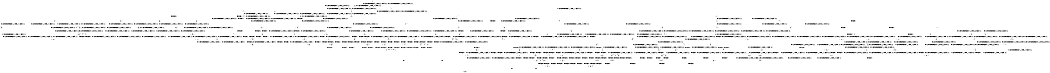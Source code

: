 digraph BCG {
size = "7, 10.5";
center = TRUE;
node [shape = circle];
0 [peripheries = 2];
0 -> 1 [label = "EX !0 !ATOMIC_EXCH_BRANCH (1, +1, TRUE, +0, 3, TRUE) !:0:1:2:"];
0 -> 2 [label = "EX !1 !ATOMIC_EXCH_BRANCH (1, +1, TRUE, +1, 1, FALSE) !:0:1:2:"];
0 -> 3 [label = "EX !2 !ATOMIC_EXCH_BRANCH (1, +0, TRUE, +0, 1, TRUE) !:0:1:2:"];
0 -> 4 [label = "EX !0 !ATOMIC_EXCH_BRANCH (1, +1, TRUE, +0, 3, TRUE) !:0:1:2:"];
1 -> 5 [label = "EX !2 !ATOMIC_EXCH_BRANCH (1, +0, TRUE, +0, 1, FALSE) !:0:1:2:"];
2 -> 6 [label = "EX !0 !ATOMIC_EXCH_BRANCH (1, +1, TRUE, +0, 3, FALSE) !:0:1:2:"];
2 -> 7 [label = "TERMINATE !1"];
2 -> 8 [label = "EX !2 !ATOMIC_EXCH_BRANCH (1, +0, TRUE, +0, 1, FALSE) !:0:1:2:"];
2 -> 9 [label = "EX !0 !ATOMIC_EXCH_BRANCH (1, +1, TRUE, +0, 3, FALSE) !:0:1:2:"];
3 -> 10 [label = "EX !0 !ATOMIC_EXCH_BRANCH (1, +1, TRUE, +0, 3, TRUE) !:0:1:2:"];
3 -> 11 [label = "EX !1 !ATOMIC_EXCH_BRANCH (1, +1, TRUE, +1, 1, FALSE) !:0:1:2:"];
3 -> 12 [label = "EX !0 !ATOMIC_EXCH_BRANCH (1, +1, TRUE, +0, 3, TRUE) !:0:1:2:"];
3 -> 3 [label = "EX !2 !ATOMIC_EXCH_BRANCH (1, +0, TRUE, +0, 1, TRUE) !:0:1:2:"];
4 -> 5 [label = "EX !2 !ATOMIC_EXCH_BRANCH (1, +0, TRUE, +0, 1, FALSE) !:0:1:2:"];
4 -> 13 [label = "TERMINATE !0"];
4 -> 14 [label = "EX !1 !ATOMIC_EXCH_BRANCH (1, +1, TRUE, +1, 1, TRUE) !:0:1:2:"];
4 -> 15 [label = "EX !2 !ATOMIC_EXCH_BRANCH (1, +0, TRUE, +0, 1, FALSE) !:0:1:2:"];
5 -> 16 [label = "EX !1 !ATOMIC_EXCH_BRANCH (1, +1, TRUE, +1, 1, FALSE) !:0:1:2:"];
6 -> 17 [label = "EX !0 !ATOMIC_EXCH_BRANCH (1, +0, TRUE, +1, 1, TRUE) !:0:1:2:"];
7 -> 18 [label = "EX !0 !ATOMIC_EXCH_BRANCH (1, +1, TRUE, +0, 3, FALSE) !:0:2:"];
7 -> 19 [label = "EX !2 !ATOMIC_EXCH_BRANCH (1, +0, TRUE, +0, 1, FALSE) !:0:2:"];
7 -> 20 [label = "EX !0 !ATOMIC_EXCH_BRANCH (1, +1, TRUE, +0, 3, FALSE) !:0:2:"];
8 -> 16 [label = "EX !0 !ATOMIC_EXCH_BRANCH (1, +1, TRUE, +0, 3, TRUE) !:0:1:2:"];
8 -> 21 [label = "TERMINATE !1"];
8 -> 22 [label = "TERMINATE !2"];
8 -> 23 [label = "EX !0 !ATOMIC_EXCH_BRANCH (1, +1, TRUE, +0, 3, TRUE) !:0:1:2:"];
9 -> 17 [label = "EX !0 !ATOMIC_EXCH_BRANCH (1, +0, TRUE, +1, 1, TRUE) !:0:1:2:"];
9 -> 24 [label = "TERMINATE !1"];
9 -> 25 [label = "EX !2 !ATOMIC_EXCH_BRANCH (1, +0, TRUE, +0, 1, FALSE) !:0:1:2:"];
9 -> 26 [label = "EX !0 !ATOMIC_EXCH_BRANCH (1, +0, TRUE, +1, 1, TRUE) !:0:1:2:"];
10 -> 5 [label = "EX !2 !ATOMIC_EXCH_BRANCH (1, +0, TRUE, +0, 1, FALSE) !:0:1:2:"];
11 -> 27 [label = "EX !2 !ATOMIC_EXCH_BRANCH (1, +0, TRUE, +0, 1, FALSE) !:0:1:2:"];
11 -> 28 [label = "TERMINATE !1"];
11 -> 29 [label = "EX !0 !ATOMIC_EXCH_BRANCH (1, +1, TRUE, +0, 3, FALSE) !:0:1:2:"];
11 -> 8 [label = "EX !2 !ATOMIC_EXCH_BRANCH (1, +0, TRUE, +0, 1, FALSE) !:0:1:2:"];
12 -> 5 [label = "EX !2 !ATOMIC_EXCH_BRANCH (1, +0, TRUE, +0, 1, FALSE) !:0:1:2:"];
12 -> 30 [label = "TERMINATE !0"];
12 -> 31 [label = "EX !1 !ATOMIC_EXCH_BRANCH (1, +1, TRUE, +1, 1, TRUE) !:0:1:2:"];
12 -> 15 [label = "EX !2 !ATOMIC_EXCH_BRANCH (1, +0, TRUE, +0, 1, FALSE) !:0:1:2:"];
13 -> 32 [label = "EX !2 !ATOMIC_EXCH_BRANCH (1, +0, TRUE, +0, 1, FALSE) !:1:2:"];
13 -> 33 [label = "EX !1 !ATOMIC_EXCH_BRANCH (1, +1, TRUE, +1, 1, TRUE) !:1:2:"];
13 -> 34 [label = "EX !2 !ATOMIC_EXCH_BRANCH (1, +0, TRUE, +0, 1, FALSE) !:1:2:"];
14 -> 35 [label = "EX !2 !ATOMIC_EXCH_BRANCH (1, +0, TRUE, +0, 1, FALSE) !:0:1:2:"];
14 -> 36 [label = "TERMINATE !0"];
14 -> 37 [label = "EX !2 !ATOMIC_EXCH_BRANCH (1, +0, TRUE, +0, 1, FALSE) !:0:1:2:"];
14 -> 14 [label = "EX !1 !ATOMIC_EXCH_BRANCH (1, +1, TRUE, +1, 1, TRUE) !:0:1:2:"];
15 -> 16 [label = "EX !1 !ATOMIC_EXCH_BRANCH (1, +1, TRUE, +1, 1, FALSE) !:0:1:2:"];
15 -> 38 [label = "TERMINATE !2"];
15 -> 39 [label = "TERMINATE !0"];
15 -> 23 [label = "EX !1 !ATOMIC_EXCH_BRANCH (1, +1, TRUE, +1, 1, FALSE) !:0:1:2:"];
16 -> 40 [label = "TERMINATE !0"];
17 -> 41 [label = "EX !0 !ATOMIC_EXCH_BRANCH (1, +1, TRUE, +0, 3, TRUE) !:0:1:2:"];
18 -> 42 [label = "EX !0 !ATOMIC_EXCH_BRANCH (1, +0, TRUE, +1, 1, TRUE) !:0:2:"];
19 -> 43 [label = "EX !0 !ATOMIC_EXCH_BRANCH (1, +1, TRUE, +0, 3, TRUE) !:0:2:"];
19 -> 44 [label = "TERMINATE !2"];
19 -> 45 [label = "EX !0 !ATOMIC_EXCH_BRANCH (1, +1, TRUE, +0, 3, TRUE) !:0:2:"];
20 -> 42 [label = "EX !0 !ATOMIC_EXCH_BRANCH (1, +0, TRUE, +1, 1, TRUE) !:0:2:"];
20 -> 46 [label = "EX !2 !ATOMIC_EXCH_BRANCH (1, +0, TRUE, +0, 1, FALSE) !:0:2:"];
20 -> 47 [label = "EX !0 !ATOMIC_EXCH_BRANCH (1, +0, TRUE, +1, 1, TRUE) !:0:2:"];
21 -> 43 [label = "EX !0 !ATOMIC_EXCH_BRANCH (1, +1, TRUE, +0, 3, TRUE) !:0:2:"];
21 -> 44 [label = "TERMINATE !2"];
21 -> 45 [label = "EX !0 !ATOMIC_EXCH_BRANCH (1, +1, TRUE, +0, 3, TRUE) !:0:2:"];
22 -> 48 [label = "EX !0 !ATOMIC_EXCH_BRANCH (1, +1, TRUE, +0, 3, TRUE) !:0:1:"];
22 -> 44 [label = "TERMINATE !1"];
22 -> 49 [label = "EX !0 !ATOMIC_EXCH_BRANCH (1, +1, TRUE, +0, 3, TRUE) !:0:1:"];
23 -> 40 [label = "TERMINATE !0"];
23 -> 50 [label = "TERMINATE !1"];
23 -> 51 [label = "TERMINATE !2"];
23 -> 52 [label = "TERMINATE !0"];
24 -> 42 [label = "EX !0 !ATOMIC_EXCH_BRANCH (1, +0, TRUE, +1, 1, TRUE) !:0:2:"];
24 -> 46 [label = "EX !2 !ATOMIC_EXCH_BRANCH (1, +0, TRUE, +0, 1, FALSE) !:0:2:"];
24 -> 47 [label = "EX !0 !ATOMIC_EXCH_BRANCH (1, +0, TRUE, +1, 1, TRUE) !:0:2:"];
25 -> 53 [label = "EX !0 !ATOMIC_EXCH_BRANCH (1, +0, TRUE, +1, 1, FALSE) !:0:1:2:"];
25 -> 54 [label = "TERMINATE !1"];
25 -> 55 [label = "TERMINATE !2"];
25 -> 56 [label = "EX !0 !ATOMIC_EXCH_BRANCH (1, +0, TRUE, +1, 1, FALSE) !:0:1:2:"];
26 -> 41 [label = "EX !0 !ATOMIC_EXCH_BRANCH (1, +1, TRUE, +0, 3, TRUE) !:0:1:2:"];
26 -> 57 [label = "TERMINATE !1"];
26 -> 58 [label = "EX !2 !ATOMIC_EXCH_BRANCH (1, +0, TRUE, +0, 1, TRUE) !:0:1:2:"];
26 -> 59 [label = "EX !0 !ATOMIC_EXCH_BRANCH (1, +1, TRUE, +0, 3, TRUE) !:0:1:2:"];
27 -> 16 [label = "EX !0 !ATOMIC_EXCH_BRANCH (1, +1, TRUE, +0, 3, TRUE) !:0:1:2:"];
28 -> 60 [label = "EX !2 !ATOMIC_EXCH_BRANCH (1, +0, TRUE, +0, 1, FALSE) !:0:2:"];
28 -> 61 [label = "EX !0 !ATOMIC_EXCH_BRANCH (1, +1, TRUE, +0, 3, FALSE) !:0:2:"];
28 -> 19 [label = "EX !2 !ATOMIC_EXCH_BRANCH (1, +0, TRUE, +0, 1, FALSE) !:0:2:"];
29 -> 62 [label = "EX !0 !ATOMIC_EXCH_BRANCH (1, +0, TRUE, +1, 1, TRUE) !:0:1:2:"];
29 -> 63 [label = "TERMINATE !1"];
29 -> 25 [label = "EX !2 !ATOMIC_EXCH_BRANCH (1, +0, TRUE, +0, 1, FALSE) !:0:1:2:"];
29 -> 64 [label = "EX !0 !ATOMIC_EXCH_BRANCH (1, +0, TRUE, +1, 1, TRUE) !:0:1:2:"];
30 -> 32 [label = "EX !2 !ATOMIC_EXCH_BRANCH (1, +0, TRUE, +0, 1, FALSE) !:1:2:"];
30 -> 65 [label = "EX !1 !ATOMIC_EXCH_BRANCH (1, +1, TRUE, +1, 1, TRUE) !:1:2:"];
30 -> 34 [label = "EX !2 !ATOMIC_EXCH_BRANCH (1, +0, TRUE, +0, 1, FALSE) !:1:2:"];
31 -> 35 [label = "EX !2 !ATOMIC_EXCH_BRANCH (1, +0, TRUE, +0, 1, FALSE) !:0:1:2:"];
31 -> 66 [label = "TERMINATE !0"];
31 -> 37 [label = "EX !2 !ATOMIC_EXCH_BRANCH (1, +0, TRUE, +0, 1, FALSE) !:0:1:2:"];
31 -> 31 [label = "EX !1 !ATOMIC_EXCH_BRANCH (1, +1, TRUE, +1, 1, TRUE) !:0:1:2:"];
32 -> 67 [label = "EX !1 !ATOMIC_EXCH_BRANCH (1, +1, TRUE, +1, 1, FALSE) !:1:2:"];
33 -> 68 [label = "EX !2 !ATOMIC_EXCH_BRANCH (1, +0, TRUE, +0, 1, FALSE) !:1:2:"];
33 -> 69 [label = "EX !2 !ATOMIC_EXCH_BRANCH (1, +0, TRUE, +0, 1, FALSE) !:1:2:"];
33 -> 33 [label = "EX !1 !ATOMIC_EXCH_BRANCH (1, +1, TRUE, +1, 1, TRUE) !:1:2:"];
34 -> 67 [label = "EX !1 !ATOMIC_EXCH_BRANCH (1, +1, TRUE, +1, 1, FALSE) !:1:2:"];
34 -> 70 [label = "TERMINATE !2"];
34 -> 71 [label = "EX !1 !ATOMIC_EXCH_BRANCH (1, +1, TRUE, +1, 1, FALSE) !:1:2:"];
35 -> 16 [label = "EX !1 !ATOMIC_EXCH_BRANCH (1, +1, TRUE, +1, 1, FALSE) !:0:1:2:"];
36 -> 72 [label = "EX !1 !ATOMIC_EXCH_BRANCH (1, +1, TRUE, +1, 1, TRUE) !:1:2:"];
36 -> 69 [label = "EX !2 !ATOMIC_EXCH_BRANCH (1, +0, TRUE, +0, 1, FALSE) !:1:2:"];
36 -> 33 [label = "EX !1 !ATOMIC_EXCH_BRANCH (1, +1, TRUE, +1, 1, TRUE) !:1:2:"];
37 -> 16 [label = "EX !1 !ATOMIC_EXCH_BRANCH (1, +1, TRUE, +1, 1, FALSE) !:0:1:2:"];
37 -> 73 [label = "TERMINATE !2"];
37 -> 74 [label = "TERMINATE !0"];
37 -> 23 [label = "EX !1 !ATOMIC_EXCH_BRANCH (1, +1, TRUE, +1, 1, FALSE) !:0:1:2:"];
38 -> 48 [label = "EX !1 !ATOMIC_EXCH_BRANCH (1, +1, TRUE, +1, 1, FALSE) !:0:1:"];
38 -> 70 [label = "TERMINATE !0"];
38 -> 49 [label = "EX !1 !ATOMIC_EXCH_BRANCH (1, +1, TRUE, +1, 1, FALSE) !:0:1:"];
39 -> 67 [label = "EX !1 !ATOMIC_EXCH_BRANCH (1, +1, TRUE, +1, 1, FALSE) !:1:2:"];
39 -> 70 [label = "TERMINATE !2"];
39 -> 71 [label = "EX !1 !ATOMIC_EXCH_BRANCH (1, +1, TRUE, +1, 1, FALSE) !:1:2:"];
40 -> 75 [label = "TERMINATE !2"];
41 -> 76 [label = "EX !2 !ATOMIC_EXCH_BRANCH (1, +0, TRUE, +0, 1, FALSE) !:0:1:2:"];
42 -> 77 [label = "EX !0 !ATOMIC_EXCH_BRANCH (1, +1, TRUE, +0, 3, TRUE) !:0:2:"];
43 -> 78 [label = "TERMINATE !0"];
44 -> 79 [label = "EX !0 !ATOMIC_EXCH_BRANCH (1, +1, TRUE, +0, 3, TRUE) !:0:"];
44 -> 80 [label = "EX !0 !ATOMIC_EXCH_BRANCH (1, +1, TRUE, +0, 3, TRUE) !:0:"];
45 -> 78 [label = "TERMINATE !0"];
45 -> 81 [label = "TERMINATE !2"];
45 -> 82 [label = "TERMINATE !0"];
46 -> 83 [label = "EX !0 !ATOMIC_EXCH_BRANCH (1, +0, TRUE, +1, 1, FALSE) !:0:2:"];
46 -> 84 [label = "TERMINATE !2"];
46 -> 85 [label = "EX !0 !ATOMIC_EXCH_BRANCH (1, +0, TRUE, +1, 1, FALSE) !:0:2:"];
47 -> 77 [label = "EX !0 !ATOMIC_EXCH_BRANCH (1, +1, TRUE, +0, 3, TRUE) !:0:2:"];
47 -> 86 [label = "EX !2 !ATOMIC_EXCH_BRANCH (1, +0, TRUE, +0, 1, TRUE) !:0:2:"];
47 -> 87 [label = "EX !0 !ATOMIC_EXCH_BRANCH (1, +1, TRUE, +0, 3, TRUE) !:0:2:"];
48 -> 75 [label = "TERMINATE !0"];
49 -> 75 [label = "TERMINATE !0"];
49 -> 81 [label = "TERMINATE !1"];
49 -> 88 [label = "TERMINATE !0"];
50 -> 78 [label = "TERMINATE !0"];
50 -> 81 [label = "TERMINATE !2"];
50 -> 82 [label = "TERMINATE !0"];
51 -> 75 [label = "TERMINATE !0"];
51 -> 81 [label = "TERMINATE !1"];
51 -> 88 [label = "TERMINATE !0"];
52 -> 75 [label = "TERMINATE !2"];
52 -> 82 [label = "TERMINATE !1"];
52 -> 88 [label = "TERMINATE !2"];
53 -> 89 [label = "TERMINATE !0"];
54 -> 83 [label = "EX !0 !ATOMIC_EXCH_BRANCH (1, +0, TRUE, +1, 1, FALSE) !:0:2:"];
54 -> 84 [label = "TERMINATE !2"];
54 -> 85 [label = "EX !0 !ATOMIC_EXCH_BRANCH (1, +0, TRUE, +1, 1, FALSE) !:0:2:"];
55 -> 90 [label = "EX !0 !ATOMIC_EXCH_BRANCH (1, +0, TRUE, +1, 1, FALSE) !:0:1:"];
55 -> 84 [label = "TERMINATE !1"];
55 -> 91 [label = "EX !0 !ATOMIC_EXCH_BRANCH (1, +0, TRUE, +1, 1, FALSE) !:0:1:"];
56 -> 89 [label = "TERMINATE !0"];
56 -> 92 [label = "TERMINATE !1"];
56 -> 93 [label = "TERMINATE !2"];
56 -> 94 [label = "TERMINATE !0"];
57 -> 77 [label = "EX !0 !ATOMIC_EXCH_BRANCH (1, +1, TRUE, +0, 3, TRUE) !:0:2:"];
57 -> 86 [label = "EX !2 !ATOMIC_EXCH_BRANCH (1, +0, TRUE, +0, 1, TRUE) !:0:2:"];
57 -> 87 [label = "EX !0 !ATOMIC_EXCH_BRANCH (1, +1, TRUE, +0, 3, TRUE) !:0:2:"];
58 -> 95 [label = "EX !0 !ATOMIC_EXCH_BRANCH (1, +1, TRUE, +0, 3, TRUE) !:0:1:2:"];
58 -> 96 [label = "TERMINATE !1"];
58 -> 58 [label = "EX !2 !ATOMIC_EXCH_BRANCH (1, +0, TRUE, +0, 1, TRUE) !:0:1:2:"];
58 -> 97 [label = "EX !0 !ATOMIC_EXCH_BRANCH (1, +1, TRUE, +0, 3, TRUE) !:0:1:2:"];
59 -> 76 [label = "EX !2 !ATOMIC_EXCH_BRANCH (1, +0, TRUE, +0, 1, FALSE) !:0:1:2:"];
59 -> 98 [label = "TERMINATE !1"];
59 -> 99 [label = "TERMINATE !0"];
59 -> 100 [label = "EX !2 !ATOMIC_EXCH_BRANCH (1, +0, TRUE, +0, 1, FALSE) !:0:1:2:"];
60 -> 43 [label = "EX !0 !ATOMIC_EXCH_BRANCH (1, +1, TRUE, +0, 3, TRUE) !:0:2:"];
61 -> 101 [label = "EX !0 !ATOMIC_EXCH_BRANCH (1, +0, TRUE, +1, 1, TRUE) !:0:2:"];
61 -> 46 [label = "EX !2 !ATOMIC_EXCH_BRANCH (1, +0, TRUE, +0, 1, FALSE) !:0:2:"];
61 -> 102 [label = "EX !0 !ATOMIC_EXCH_BRANCH (1, +0, TRUE, +1, 1, TRUE) !:0:2:"];
62 -> 95 [label = "EX !0 !ATOMIC_EXCH_BRANCH (1, +1, TRUE, +0, 3, TRUE) !:0:1:2:"];
63 -> 101 [label = "EX !0 !ATOMIC_EXCH_BRANCH (1, +0, TRUE, +1, 1, TRUE) !:0:2:"];
63 -> 46 [label = "EX !2 !ATOMIC_EXCH_BRANCH (1, +0, TRUE, +0, 1, FALSE) !:0:2:"];
63 -> 102 [label = "EX !0 !ATOMIC_EXCH_BRANCH (1, +0, TRUE, +1, 1, TRUE) !:0:2:"];
64 -> 95 [label = "EX !0 !ATOMIC_EXCH_BRANCH (1, +1, TRUE, +0, 3, TRUE) !:0:1:2:"];
64 -> 96 [label = "TERMINATE !1"];
64 -> 58 [label = "EX !2 !ATOMIC_EXCH_BRANCH (1, +0, TRUE, +0, 1, TRUE) !:0:1:2:"];
64 -> 97 [label = "EX !0 !ATOMIC_EXCH_BRANCH (1, +1, TRUE, +0, 3, TRUE) !:0:1:2:"];
65 -> 68 [label = "EX !2 !ATOMIC_EXCH_BRANCH (1, +0, TRUE, +0, 1, FALSE) !:1:2:"];
65 -> 69 [label = "EX !2 !ATOMIC_EXCH_BRANCH (1, +0, TRUE, +0, 1, FALSE) !:1:2:"];
65 -> 65 [label = "EX !1 !ATOMIC_EXCH_BRANCH (1, +1, TRUE, +1, 1, TRUE) !:1:2:"];
66 -> 103 [label = "EX !1 !ATOMIC_EXCH_BRANCH (1, +1, TRUE, +1, 1, TRUE) !:1:2:"];
66 -> 69 [label = "EX !2 !ATOMIC_EXCH_BRANCH (1, +0, TRUE, +0, 1, FALSE) !:1:2:"];
66 -> 65 [label = "EX !1 !ATOMIC_EXCH_BRANCH (1, +1, TRUE, +1, 1, TRUE) !:1:2:"];
67 -> 75 [label = "TERMINATE !2"];
68 -> 67 [label = "EX !1 !ATOMIC_EXCH_BRANCH (1, +1, TRUE, +1, 1, FALSE) !:1:2:"];
69 -> 67 [label = "EX !1 !ATOMIC_EXCH_BRANCH (1, +1, TRUE, +1, 1, FALSE) !:1:2:"];
69 -> 104 [label = "TERMINATE !2"];
69 -> 71 [label = "EX !1 !ATOMIC_EXCH_BRANCH (1, +1, TRUE, +1, 1, FALSE) !:1:2:"];
70 -> 105 [label = "EX !1 !ATOMIC_EXCH_BRANCH (1, +1, TRUE, +1, 1, FALSE) !:1:"];
70 -> 106 [label = "EX !1 !ATOMIC_EXCH_BRANCH (1, +1, TRUE, +1, 1, FALSE) !:1:"];
71 -> 75 [label = "TERMINATE !2"];
71 -> 82 [label = "TERMINATE !1"];
71 -> 88 [label = "TERMINATE !2"];
72 -> 68 [label = "EX !2 !ATOMIC_EXCH_BRANCH (1, +0, TRUE, +0, 1, FALSE) !:1:2:"];
73 -> 48 [label = "EX !1 !ATOMIC_EXCH_BRANCH (1, +1, TRUE, +1, 1, FALSE) !:0:1:"];
73 -> 104 [label = "TERMINATE !0"];
73 -> 49 [label = "EX !1 !ATOMIC_EXCH_BRANCH (1, +1, TRUE, +1, 1, FALSE) !:0:1:"];
74 -> 67 [label = "EX !1 !ATOMIC_EXCH_BRANCH (1, +1, TRUE, +1, 1, FALSE) !:1:2:"];
74 -> 104 [label = "TERMINATE !2"];
74 -> 71 [label = "EX !1 !ATOMIC_EXCH_BRANCH (1, +1, TRUE, +1, 1, FALSE) !:1:2:"];
75 -> 107 [label = "TERMINATE !1"];
76 -> 89 [label = "TERMINATE !0"];
77 -> 108 [label = "EX !2 !ATOMIC_EXCH_BRANCH (1, +0, TRUE, +0, 1, FALSE) !:0:2:"];
78 -> 107 [label = "TERMINATE !2"];
79 -> 107 [label = "TERMINATE !0"];
80 -> 107 [label = "TERMINATE !0"];
80 -> 109 [label = "TERMINATE !0"];
81 -> 107 [label = "TERMINATE !0"];
81 -> 109 [label = "TERMINATE !0"];
82 -> 107 [label = "TERMINATE !2"];
82 -> 109 [label = "TERMINATE !2"];
83 -> 110 [label = "TERMINATE !0"];
84 -> 111 [label = "EX !0 !ATOMIC_EXCH_BRANCH (1, +0, TRUE, +1, 1, FALSE) !:0:"];
84 -> 112 [label = "EX !0 !ATOMIC_EXCH_BRANCH (1, +0, TRUE, +1, 1, FALSE) !:0:"];
85 -> 110 [label = "TERMINATE !0"];
85 -> 113 [label = "TERMINATE !2"];
85 -> 114 [label = "TERMINATE !0"];
86 -> 115 [label = "EX !0 !ATOMIC_EXCH_BRANCH (1, +1, TRUE, +0, 3, TRUE) !:0:2:"];
86 -> 86 [label = "EX !2 !ATOMIC_EXCH_BRANCH (1, +0, TRUE, +0, 1, TRUE) !:0:2:"];
86 -> 116 [label = "EX !0 !ATOMIC_EXCH_BRANCH (1, +1, TRUE, +0, 3, TRUE) !:0:2:"];
87 -> 108 [label = "EX !2 !ATOMIC_EXCH_BRANCH (1, +0, TRUE, +0, 1, FALSE) !:0:2:"];
87 -> 117 [label = "TERMINATE !0"];
87 -> 118 [label = "EX !2 !ATOMIC_EXCH_BRANCH (1, +0, TRUE, +0, 1, FALSE) !:0:2:"];
88 -> 107 [label = "TERMINATE !1"];
88 -> 109 [label = "TERMINATE !1"];
89 -> 119 [label = "TERMINATE !2"];
90 -> 119 [label = "TERMINATE !0"];
91 -> 119 [label = "TERMINATE !0"];
91 -> 113 [label = "TERMINATE !1"];
91 -> 120 [label = "TERMINATE !0"];
92 -> 110 [label = "TERMINATE !0"];
92 -> 113 [label = "TERMINATE !2"];
92 -> 114 [label = "TERMINATE !0"];
93 -> 119 [label = "TERMINATE !0"];
93 -> 113 [label = "TERMINATE !1"];
93 -> 120 [label = "TERMINATE !0"];
94 -> 119 [label = "TERMINATE !2"];
94 -> 114 [label = "TERMINATE !1"];
94 -> 120 [label = "TERMINATE !2"];
95 -> 76 [label = "EX !2 !ATOMIC_EXCH_BRANCH (1, +0, TRUE, +0, 1, FALSE) !:0:1:2:"];
96 -> 115 [label = "EX !0 !ATOMIC_EXCH_BRANCH (1, +1, TRUE, +0, 3, TRUE) !:0:2:"];
96 -> 86 [label = "EX !2 !ATOMIC_EXCH_BRANCH (1, +0, TRUE, +0, 1, TRUE) !:0:2:"];
96 -> 116 [label = "EX !0 !ATOMIC_EXCH_BRANCH (1, +1, TRUE, +0, 3, TRUE) !:0:2:"];
97 -> 76 [label = "EX !2 !ATOMIC_EXCH_BRANCH (1, +0, TRUE, +0, 1, FALSE) !:0:1:2:"];
97 -> 121 [label = "TERMINATE !1"];
97 -> 122 [label = "TERMINATE !0"];
97 -> 100 [label = "EX !2 !ATOMIC_EXCH_BRANCH (1, +0, TRUE, +0, 1, FALSE) !:0:1:2:"];
98 -> 108 [label = "EX !2 !ATOMIC_EXCH_BRANCH (1, +0, TRUE, +0, 1, FALSE) !:0:2:"];
98 -> 117 [label = "TERMINATE !0"];
98 -> 118 [label = "EX !2 !ATOMIC_EXCH_BRANCH (1, +0, TRUE, +0, 1, FALSE) !:0:2:"];
99 -> 123 [label = "EX !2 !ATOMIC_EXCH_BRANCH (1, +0, TRUE, +0, 1, FALSE) !:1:2:"];
99 -> 117 [label = "TERMINATE !1"];
99 -> 124 [label = "EX !2 !ATOMIC_EXCH_BRANCH (1, +0, TRUE, +0, 1, FALSE) !:1:2:"];
100 -> 89 [label = "TERMINATE !0"];
100 -> 92 [label = "TERMINATE !1"];
100 -> 93 [label = "TERMINATE !2"];
100 -> 94 [label = "TERMINATE !0"];
101 -> 115 [label = "EX !0 !ATOMIC_EXCH_BRANCH (1, +1, TRUE, +0, 3, TRUE) !:0:2:"];
102 -> 115 [label = "EX !0 !ATOMIC_EXCH_BRANCH (1, +1, TRUE, +0, 3, TRUE) !:0:2:"];
102 -> 86 [label = "EX !2 !ATOMIC_EXCH_BRANCH (1, +0, TRUE, +0, 1, TRUE) !:0:2:"];
102 -> 116 [label = "EX !0 !ATOMIC_EXCH_BRANCH (1, +1, TRUE, +0, 3, TRUE) !:0:2:"];
103 -> 68 [label = "EX !2 !ATOMIC_EXCH_BRANCH (1, +0, TRUE, +0, 1, FALSE) !:1:2:"];
104 -> 105 [label = "EX !1 !ATOMIC_EXCH_BRANCH (1, +1, TRUE, +1, 1, FALSE) !:1:"];
104 -> 106 [label = "EX !1 !ATOMIC_EXCH_BRANCH (1, +1, TRUE, +1, 1, FALSE) !:1:"];
105 -> 107 [label = "TERMINATE !1"];
106 -> 107 [label = "TERMINATE !1"];
106 -> 109 [label = "TERMINATE !1"];
107 -> 125 [label = "exit"];
108 -> 110 [label = "TERMINATE !0"];
109 -> 125 [label = "exit"];
110 -> 126 [label = "TERMINATE !2"];
111 -> 126 [label = "TERMINATE !0"];
112 -> 126 [label = "TERMINATE !0"];
112 -> 127 [label = "TERMINATE !0"];
113 -> 126 [label = "TERMINATE !0"];
113 -> 127 [label = "TERMINATE !0"];
114 -> 126 [label = "TERMINATE !2"];
114 -> 127 [label = "TERMINATE !2"];
115 -> 108 [label = "EX !2 !ATOMIC_EXCH_BRANCH (1, +0, TRUE, +0, 1, FALSE) !:0:2:"];
116 -> 108 [label = "EX !2 !ATOMIC_EXCH_BRANCH (1, +0, TRUE, +0, 1, FALSE) !:0:2:"];
116 -> 128 [label = "TERMINATE !0"];
116 -> 118 [label = "EX !2 !ATOMIC_EXCH_BRANCH (1, +0, TRUE, +0, 1, FALSE) !:0:2:"];
117 -> 129 [label = "EX !2 !ATOMIC_EXCH_BRANCH (1, +0, TRUE, +0, 1, FALSE) !:2:"];
117 -> 130 [label = "EX !2 !ATOMIC_EXCH_BRANCH (1, +0, TRUE, +0, 1, FALSE) !:2:"];
118 -> 110 [label = "TERMINATE !0"];
118 -> 113 [label = "TERMINATE !2"];
118 -> 114 [label = "TERMINATE !0"];
119 -> 126 [label = "TERMINATE !1"];
120 -> 126 [label = "TERMINATE !1"];
120 -> 127 [label = "TERMINATE !1"];
121 -> 108 [label = "EX !2 !ATOMIC_EXCH_BRANCH (1, +0, TRUE, +0, 1, FALSE) !:0:2:"];
121 -> 128 [label = "TERMINATE !0"];
121 -> 118 [label = "EX !2 !ATOMIC_EXCH_BRANCH (1, +0, TRUE, +0, 1, FALSE) !:0:2:"];
122 -> 123 [label = "EX !2 !ATOMIC_EXCH_BRANCH (1, +0, TRUE, +0, 1, FALSE) !:1:2:"];
122 -> 128 [label = "TERMINATE !1"];
122 -> 124 [label = "EX !2 !ATOMIC_EXCH_BRANCH (1, +0, TRUE, +0, 1, FALSE) !:1:2:"];
123 -> 119 [label = "TERMINATE !2"];
124 -> 119 [label = "TERMINATE !2"];
124 -> 114 [label = "TERMINATE !1"];
124 -> 120 [label = "TERMINATE !2"];
126 -> 125 [label = "exit"];
127 -> 125 [label = "exit"];
128 -> 129 [label = "EX !2 !ATOMIC_EXCH_BRANCH (1, +0, TRUE, +0, 1, FALSE) !:2:"];
128 -> 130 [label = "EX !2 !ATOMIC_EXCH_BRANCH (1, +0, TRUE, +0, 1, FALSE) !:2:"];
129 -> 126 [label = "TERMINATE !2"];
130 -> 126 [label = "TERMINATE !2"];
130 -> 127 [label = "TERMINATE !2"];
}
